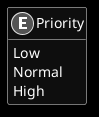 ﻿@startuml
skinparam monochrome reverse
hide empty members

enum Priority {
    Low
    Normal
    High
}

@enduml
